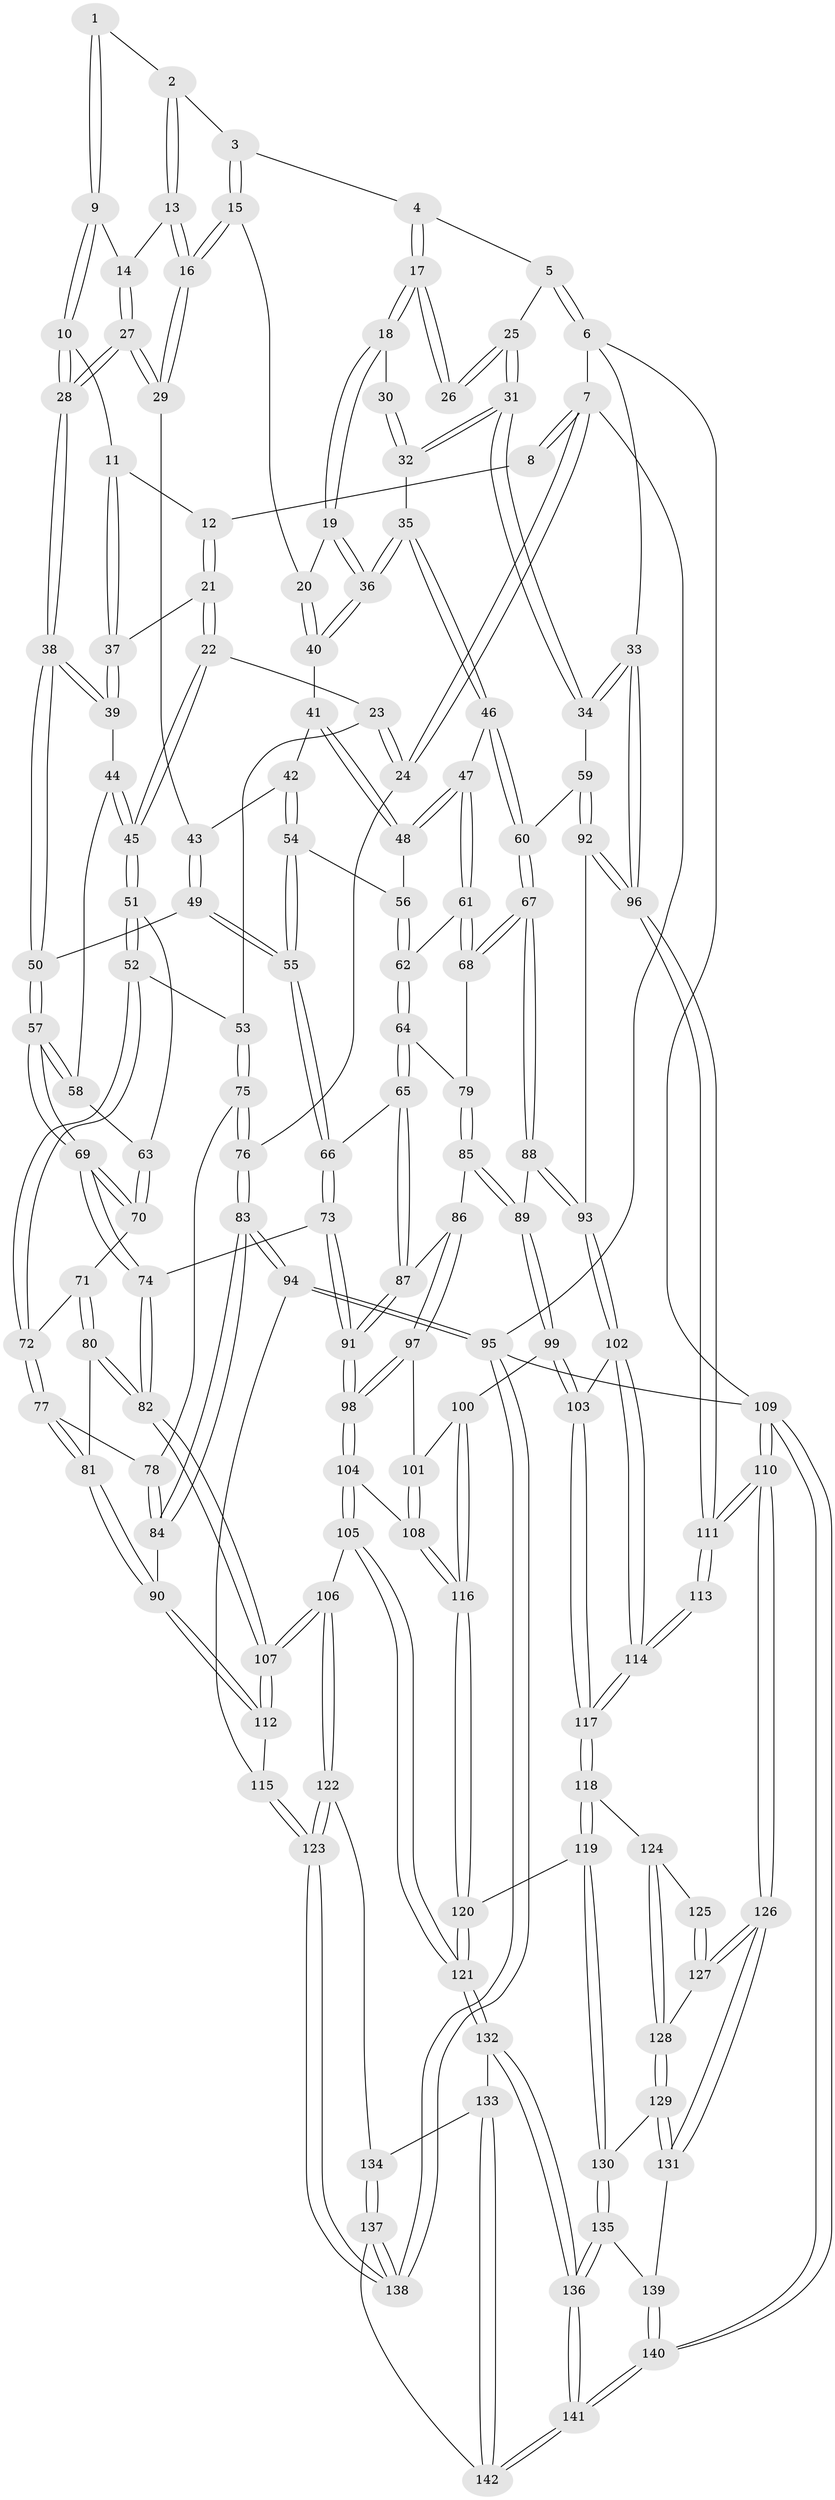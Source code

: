 // Generated by graph-tools (version 1.1) at 2025/27/03/09/25 03:27:11]
// undirected, 142 vertices, 352 edges
graph export_dot {
graph [start="1"]
  node [color=gray90,style=filled];
  1 [pos="+0.39100308183045085+0"];
  2 [pos="+0.6167490972833122+0"];
  3 [pos="+0.6696324676397243+0"];
  4 [pos="+0.7223226111459258+0"];
  5 [pos="+1+0"];
  6 [pos="+1+0"];
  7 [pos="+0+0"];
  8 [pos="+0.13741156675034505+0"];
  9 [pos="+0.38146107560489484+0"];
  10 [pos="+0.2952197201509733+0.08966927453068628"];
  11 [pos="+0.2684370175000418+0.1034437697775167"];
  12 [pos="+0.18342616723938035+0.010235853756149245"];
  13 [pos="+0.5305642821299873+0.08740458191440469"];
  14 [pos="+0.3871356472661375+0.006019083762772013"];
  15 [pos="+0.6232101130512637+0.10817949534039249"];
  16 [pos="+0.5496809701376826+0.12852284292856606"];
  17 [pos="+0.7531992611059173+0.03574084053557417"];
  18 [pos="+0.7470236387398903+0.10308737622582154"];
  19 [pos="+0.7424845525200686+0.11052786322768118"];
  20 [pos="+0.645727264469813+0.12184429090119243"];
  21 [pos="+0.11758855775819037+0.12025253815245822"];
  22 [pos="+0.05349326196912434+0.13524438052314297"];
  23 [pos="+0.013760012577183067+0.1322463642962342"];
  24 [pos="+0+0.05656050448512187"];
  25 [pos="+0.8945830609956398+0.08995452746020281"];
  26 [pos="+0.8917774156368976+0.09079306170187211"];
  27 [pos="+0.4388720430312184+0.18122833066049784"];
  28 [pos="+0.4142309646626145+0.2284828321146397"];
  29 [pos="+0.5467430158173276+0.1333891900940547"];
  30 [pos="+0.8508146035584786+0.11228931733691008"];
  31 [pos="+1+0.2626180521798849"];
  32 [pos="+0.807878664316077+0.2198487727955182"];
  33 [pos="+1+0.2931005814133997"];
  34 [pos="+1+0.29914413092273"];
  35 [pos="+0.779054430025774+0.22395007271478487"];
  36 [pos="+0.7637801546858646+0.1986844942514044"];
  37 [pos="+0.23622552329931296+0.1535270122967323"];
  38 [pos="+0.4135639431539593+0.2313053171820476"];
  39 [pos="+0.23784520895047423+0.16306091929889485"];
  40 [pos="+0.6562973209549199+0.18672856023433854"];
  41 [pos="+0.6490288812043498+0.20545108954820704"];
  42 [pos="+0.6050005238606294+0.23107366433755058"];
  43 [pos="+0.5715430422479577+0.20810315373350005"];
  44 [pos="+0.22954068057917307+0.20876485109071494"];
  45 [pos="+0.1837354062095661+0.2737721990689928"];
  46 [pos="+0.7604139199039508+0.25603622071554927"];
  47 [pos="+0.7346115902464609+0.27894371281062214"];
  48 [pos="+0.7118612951390636+0.277049160838811"];
  49 [pos="+0.46931078891040773+0.2997414509650291"];
  50 [pos="+0.41516099989097477+0.27676881229425043"];
  51 [pos="+0.18057177510890668+0.2912568986237347"];
  52 [pos="+0.1396486472589315+0.3275467754492725"];
  53 [pos="+0.12781736901100443+0.330515627426286"];
  54 [pos="+0.6100626104384655+0.2939469890824626"];
  55 [pos="+0.5376707068912772+0.3560857693775493"];
  56 [pos="+0.6499699194056597+0.29814468545107725"];
  57 [pos="+0.40311199584994845+0.28622676806173675"];
  58 [pos="+0.3383218083697669+0.2806525269328312"];
  59 [pos="+0.9612990460223498+0.3702034212344394"];
  60 [pos="+0.8887024234204721+0.39176934616251075"];
  61 [pos="+0.7399269541109142+0.36305618971234244"];
  62 [pos="+0.6655572464173003+0.3603862499119407"];
  63 [pos="+0.23905929662906247+0.31938461624298853"];
  64 [pos="+0.6233678988215945+0.40325785483152915"];
  65 [pos="+0.5612505188547555+0.4145333899187831"];
  66 [pos="+0.5482986234173893+0.3959126435556318"];
  67 [pos="+0.8384674085684689+0.42032709808855856"];
  68 [pos="+0.7503729934950369+0.3848299064991473"];
  69 [pos="+0.3451351317440614+0.4208931242361938"];
  70 [pos="+0.2538014528309363+0.3479428221302782"];
  71 [pos="+0.21909413450614526+0.40741332518266377"];
  72 [pos="+0.1815374551449805+0.3905658449421302"];
  73 [pos="+0.3447261532574939+0.47746604908812923"];
  74 [pos="+0.3421123569856225+0.47721260388485237"];
  75 [pos="+0.09126247143732737+0.35125871908152206"];
  76 [pos="+0+0.24048399392305986"];
  77 [pos="+0.16099804207326565+0.4614972938093608"];
  78 [pos="+0.08271033081607097+0.4086504146300803"];
  79 [pos="+0.7034316179381527+0.4279737420554355"];
  80 [pos="+0.29182658808130063+0.5026093889108121"];
  81 [pos="+0.17510030144727062+0.4922308598488016"];
  82 [pos="+0.30873923345010995+0.5094267613761576"];
  83 [pos="+0+0.5291902492271393"];
  84 [pos="+0.00927153780252795+0.5190066037897881"];
  85 [pos="+0.697568473756034+0.5164938362684869"];
  86 [pos="+0.6872809459810733+0.5217989735165148"];
  87 [pos="+0.5629971238939732+0.43572363406393055"];
  88 [pos="+0.8136583292988608+0.49685229336720255"];
  89 [pos="+0.7756308652333493+0.525167501981303"];
  90 [pos="+0.08505132822409639+0.558669005848198"];
  91 [pos="+0.5186963599698136+0.5474776810049825"];
  92 [pos="+0.9355117826502686+0.5545782136315834"];
  93 [pos="+0.9018399473241859+0.5722644764066647"];
  94 [pos="+0+0.7669908256773491"];
  95 [pos="+0+1"];
  96 [pos="+1+0.6790651331689306"];
  97 [pos="+0.6842543163970711+0.5273427723113921"];
  98 [pos="+0.5251646743313154+0.5702384990511953"];
  99 [pos="+0.7856011918665614+0.6193675251507418"];
  100 [pos="+0.7001639695181558+0.6253046350307863"];
  101 [pos="+0.681875378092493+0.5430271678088127"];
  102 [pos="+0.9004478729708257+0.5762479242787446"];
  103 [pos="+0.8040539232371988+0.6408375079419413"];
  104 [pos="+0.5256861333137932+0.6051038662129141"];
  105 [pos="+0.4619086117344448+0.6695777926663332"];
  106 [pos="+0.3396558003024393+0.698648861805616"];
  107 [pos="+0.30068433278834805+0.6184494134440278"];
  108 [pos="+0.5912699550438343+0.6368623324716939"];
  109 [pos="+1+1"];
  110 [pos="+1+1"];
  111 [pos="+1+0.7167246939961911"];
  112 [pos="+0.12022301304812778+0.6244660018704228"];
  113 [pos="+0.979510494498006+0.6972443456194064"];
  114 [pos="+0.9262468964372099+0.6697833168755415"];
  115 [pos="+0.11249170919634535+0.64809619371831"];
  116 [pos="+0.6497522738955575+0.6935862115781222"];
  117 [pos="+0.8131774333804087+0.701416253364457"];
  118 [pos="+0.8111088865634632+0.7068546756492928"];
  119 [pos="+0.7278029718911853+0.795422825015944"];
  120 [pos="+0.6741590963390229+0.7922188472544374"];
  121 [pos="+0.6015025840863292+0.8432998863046327"];
  122 [pos="+0.3110711429996872+0.7989365694837647"];
  123 [pos="+0.13577971721160428+0.9045985197610132"];
  124 [pos="+0.8842905802855993+0.753450117709648"];
  125 [pos="+0.9351047908188814+0.7361779568851943"];
  126 [pos="+1+1"];
  127 [pos="+0.9254171015175473+0.7967811026281677"];
  128 [pos="+0.8927907294477402+0.7928425953205857"];
  129 [pos="+0.8279879557461465+0.865142765799434"];
  130 [pos="+0.7967163835697421+0.861294514079575"];
  131 [pos="+0.894434695383623+0.8985963301193081"];
  132 [pos="+0.58898522456194+0.8625149239120501"];
  133 [pos="+0.5598364346451714+0.8908077860144369"];
  134 [pos="+0.365552089909935+0.8349522623707538"];
  135 [pos="+0.7791122373416749+0.946707522515061"];
  136 [pos="+0.7553387397633328+1"];
  137 [pos="+0.42938107455335905+1"];
  138 [pos="+0+1"];
  139 [pos="+0.839645198265198+0.967724987759468"];
  140 [pos="+1+1"];
  141 [pos="+0.7586183881093418+1"];
  142 [pos="+0.5236059877490312+1"];
  1 -- 2;
  1 -- 9;
  1 -- 9;
  2 -- 3;
  2 -- 13;
  2 -- 13;
  3 -- 4;
  3 -- 15;
  3 -- 15;
  4 -- 5;
  4 -- 17;
  4 -- 17;
  5 -- 6;
  5 -- 6;
  5 -- 25;
  6 -- 7;
  6 -- 33;
  6 -- 109;
  7 -- 8;
  7 -- 8;
  7 -- 24;
  7 -- 24;
  7 -- 95;
  8 -- 12;
  9 -- 10;
  9 -- 10;
  9 -- 14;
  10 -- 11;
  10 -- 28;
  10 -- 28;
  11 -- 12;
  11 -- 37;
  11 -- 37;
  12 -- 21;
  12 -- 21;
  13 -- 14;
  13 -- 16;
  13 -- 16;
  14 -- 27;
  14 -- 27;
  15 -- 16;
  15 -- 16;
  15 -- 20;
  16 -- 29;
  16 -- 29;
  17 -- 18;
  17 -- 18;
  17 -- 26;
  17 -- 26;
  18 -- 19;
  18 -- 19;
  18 -- 30;
  19 -- 20;
  19 -- 36;
  19 -- 36;
  20 -- 40;
  20 -- 40;
  21 -- 22;
  21 -- 22;
  21 -- 37;
  22 -- 23;
  22 -- 45;
  22 -- 45;
  23 -- 24;
  23 -- 24;
  23 -- 53;
  24 -- 76;
  25 -- 26;
  25 -- 26;
  25 -- 31;
  25 -- 31;
  27 -- 28;
  27 -- 28;
  27 -- 29;
  27 -- 29;
  28 -- 38;
  28 -- 38;
  29 -- 43;
  30 -- 32;
  30 -- 32;
  31 -- 32;
  31 -- 32;
  31 -- 34;
  31 -- 34;
  32 -- 35;
  33 -- 34;
  33 -- 34;
  33 -- 96;
  33 -- 96;
  34 -- 59;
  35 -- 36;
  35 -- 36;
  35 -- 46;
  35 -- 46;
  36 -- 40;
  36 -- 40;
  37 -- 39;
  37 -- 39;
  38 -- 39;
  38 -- 39;
  38 -- 50;
  38 -- 50;
  39 -- 44;
  40 -- 41;
  41 -- 42;
  41 -- 48;
  41 -- 48;
  42 -- 43;
  42 -- 54;
  42 -- 54;
  43 -- 49;
  43 -- 49;
  44 -- 45;
  44 -- 45;
  44 -- 58;
  45 -- 51;
  45 -- 51;
  46 -- 47;
  46 -- 60;
  46 -- 60;
  47 -- 48;
  47 -- 48;
  47 -- 61;
  47 -- 61;
  48 -- 56;
  49 -- 50;
  49 -- 55;
  49 -- 55;
  50 -- 57;
  50 -- 57;
  51 -- 52;
  51 -- 52;
  51 -- 63;
  52 -- 53;
  52 -- 72;
  52 -- 72;
  53 -- 75;
  53 -- 75;
  54 -- 55;
  54 -- 55;
  54 -- 56;
  55 -- 66;
  55 -- 66;
  56 -- 62;
  56 -- 62;
  57 -- 58;
  57 -- 58;
  57 -- 69;
  57 -- 69;
  58 -- 63;
  59 -- 60;
  59 -- 92;
  59 -- 92;
  60 -- 67;
  60 -- 67;
  61 -- 62;
  61 -- 68;
  61 -- 68;
  62 -- 64;
  62 -- 64;
  63 -- 70;
  63 -- 70;
  64 -- 65;
  64 -- 65;
  64 -- 79;
  65 -- 66;
  65 -- 87;
  65 -- 87;
  66 -- 73;
  66 -- 73;
  67 -- 68;
  67 -- 68;
  67 -- 88;
  67 -- 88;
  68 -- 79;
  69 -- 70;
  69 -- 70;
  69 -- 74;
  69 -- 74;
  70 -- 71;
  71 -- 72;
  71 -- 80;
  71 -- 80;
  72 -- 77;
  72 -- 77;
  73 -- 74;
  73 -- 91;
  73 -- 91;
  74 -- 82;
  74 -- 82;
  75 -- 76;
  75 -- 76;
  75 -- 78;
  76 -- 83;
  76 -- 83;
  77 -- 78;
  77 -- 81;
  77 -- 81;
  78 -- 84;
  78 -- 84;
  79 -- 85;
  79 -- 85;
  80 -- 81;
  80 -- 82;
  80 -- 82;
  81 -- 90;
  81 -- 90;
  82 -- 107;
  82 -- 107;
  83 -- 84;
  83 -- 84;
  83 -- 94;
  83 -- 94;
  84 -- 90;
  85 -- 86;
  85 -- 89;
  85 -- 89;
  86 -- 87;
  86 -- 97;
  86 -- 97;
  87 -- 91;
  87 -- 91;
  88 -- 89;
  88 -- 93;
  88 -- 93;
  89 -- 99;
  89 -- 99;
  90 -- 112;
  90 -- 112;
  91 -- 98;
  91 -- 98;
  92 -- 93;
  92 -- 96;
  92 -- 96;
  93 -- 102;
  93 -- 102;
  94 -- 95;
  94 -- 95;
  94 -- 115;
  95 -- 138;
  95 -- 138;
  95 -- 109;
  96 -- 111;
  96 -- 111;
  97 -- 98;
  97 -- 98;
  97 -- 101;
  98 -- 104;
  98 -- 104;
  99 -- 100;
  99 -- 103;
  99 -- 103;
  100 -- 101;
  100 -- 116;
  100 -- 116;
  101 -- 108;
  101 -- 108;
  102 -- 103;
  102 -- 114;
  102 -- 114;
  103 -- 117;
  103 -- 117;
  104 -- 105;
  104 -- 105;
  104 -- 108;
  105 -- 106;
  105 -- 121;
  105 -- 121;
  106 -- 107;
  106 -- 107;
  106 -- 122;
  106 -- 122;
  107 -- 112;
  107 -- 112;
  108 -- 116;
  108 -- 116;
  109 -- 110;
  109 -- 110;
  109 -- 140;
  109 -- 140;
  110 -- 111;
  110 -- 111;
  110 -- 126;
  110 -- 126;
  111 -- 113;
  111 -- 113;
  112 -- 115;
  113 -- 114;
  113 -- 114;
  114 -- 117;
  114 -- 117;
  115 -- 123;
  115 -- 123;
  116 -- 120;
  116 -- 120;
  117 -- 118;
  117 -- 118;
  118 -- 119;
  118 -- 119;
  118 -- 124;
  119 -- 120;
  119 -- 130;
  119 -- 130;
  120 -- 121;
  120 -- 121;
  121 -- 132;
  121 -- 132;
  122 -- 123;
  122 -- 123;
  122 -- 134;
  123 -- 138;
  123 -- 138;
  124 -- 125;
  124 -- 128;
  124 -- 128;
  125 -- 127;
  125 -- 127;
  126 -- 127;
  126 -- 127;
  126 -- 131;
  126 -- 131;
  127 -- 128;
  128 -- 129;
  128 -- 129;
  129 -- 130;
  129 -- 131;
  129 -- 131;
  130 -- 135;
  130 -- 135;
  131 -- 139;
  132 -- 133;
  132 -- 136;
  132 -- 136;
  133 -- 134;
  133 -- 142;
  133 -- 142;
  134 -- 137;
  134 -- 137;
  135 -- 136;
  135 -- 136;
  135 -- 139;
  136 -- 141;
  136 -- 141;
  137 -- 138;
  137 -- 138;
  137 -- 142;
  139 -- 140;
  139 -- 140;
  140 -- 141;
  140 -- 141;
  141 -- 142;
  141 -- 142;
}
